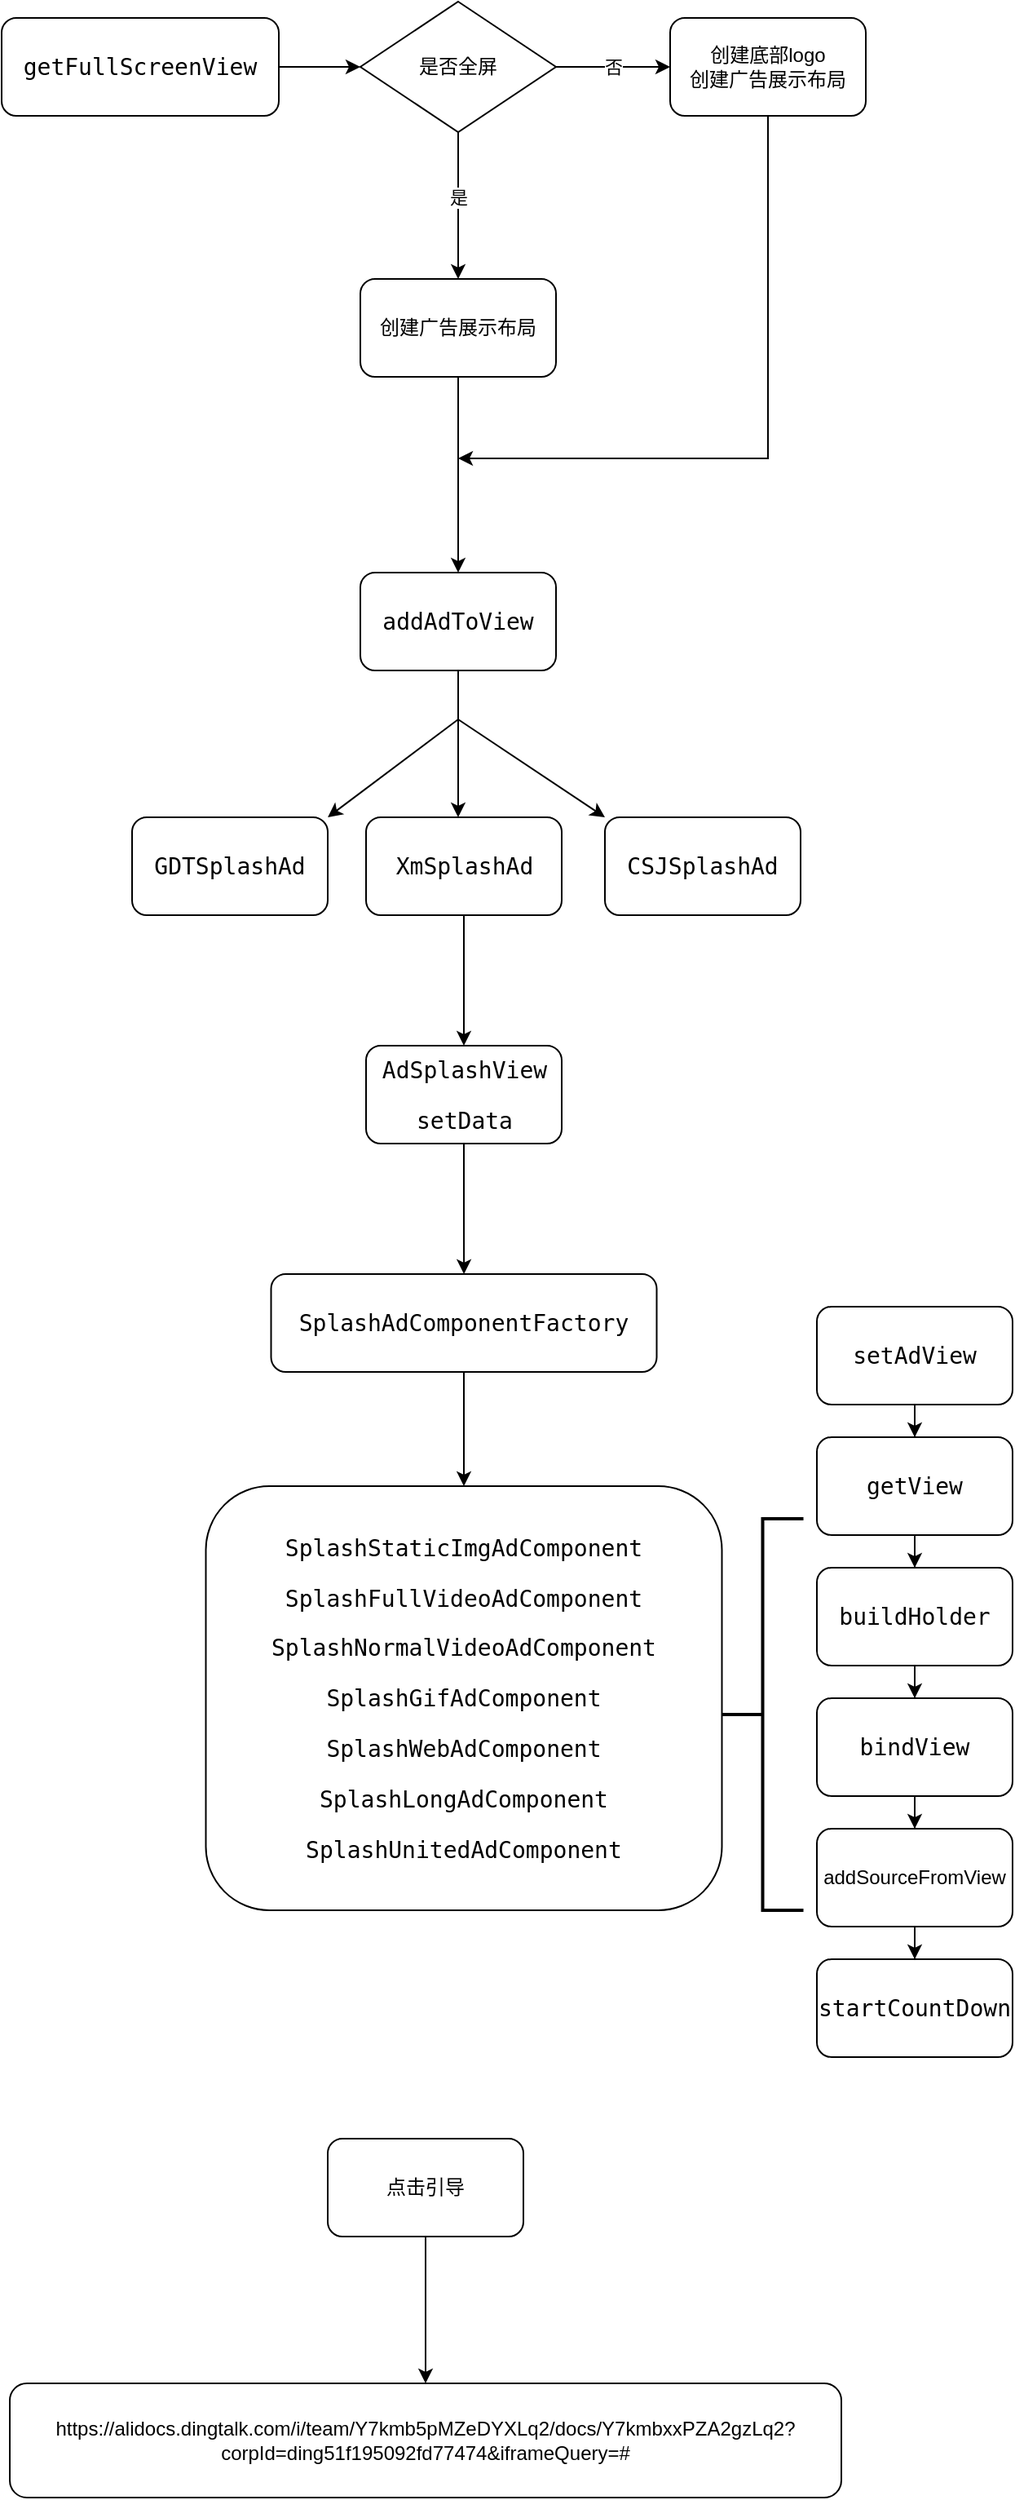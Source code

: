 <mxfile version="14.9.5" type="github">
  <diagram id="zl2bApfPTIHL2i8UlTtP" name="第 1 页">
    <mxGraphModel dx="899" dy="695" grid="1" gridSize="10" guides="1" tooltips="1" connect="1" arrows="1" fold="1" page="1" pageScale="1" pageWidth="827" pageHeight="1169" math="0" shadow="0">
      <root>
        <mxCell id="0" />
        <mxCell id="1" parent="0" />
        <mxCell id="ZXdNbMBVcZjrljXo3jsx-3" value="" style="edgeStyle=orthogonalEdgeStyle;rounded=0;orthogonalLoop=1;jettySize=auto;html=1;" parent="1" source="ZXdNbMBVcZjrljXo3jsx-1" target="ZXdNbMBVcZjrljXo3jsx-4" edge="1">
          <mxGeometry relative="1" as="geometry">
            <mxPoint x="280" y="140" as="targetPoint" />
          </mxGeometry>
        </mxCell>
        <mxCell id="ZXdNbMBVcZjrljXo3jsx-1" value="&lt;pre style=&quot;background-color: rgb(255 , 255 , 255) ; font-family: &amp;#34;menlo&amp;#34; , monospace ; font-size: 10.5pt&quot;&gt;getFullScreenView&lt;/pre&gt;" style="rounded=1;whiteSpace=wrap;html=1;" parent="1" vertex="1">
          <mxGeometry x="70" y="110" width="170" height="60" as="geometry" />
        </mxCell>
        <mxCell id="ZXdNbMBVcZjrljXo3jsx-6" value="" style="edgeStyle=orthogonalEdgeStyle;rounded=0;orthogonalLoop=1;jettySize=auto;html=1;" parent="1" source="ZXdNbMBVcZjrljXo3jsx-4" edge="1">
          <mxGeometry relative="1" as="geometry">
            <mxPoint x="350" y="270" as="targetPoint" />
          </mxGeometry>
        </mxCell>
        <mxCell id="ZXdNbMBVcZjrljXo3jsx-7" value="是" style="edgeLabel;html=1;align=center;verticalAlign=middle;resizable=0;points=[];" parent="ZXdNbMBVcZjrljXo3jsx-6" vertex="1" connectable="0">
          <mxGeometry x="-0.444" relative="1" as="geometry">
            <mxPoint y="15" as="offset" />
          </mxGeometry>
        </mxCell>
        <mxCell id="PAiDak9LXnzkQadkl6Hd-2" value="否" style="edgeStyle=orthogonalEdgeStyle;rounded=0;orthogonalLoop=1;jettySize=auto;html=1;" edge="1" parent="1" source="ZXdNbMBVcZjrljXo3jsx-4" target="PAiDak9LXnzkQadkl6Hd-1">
          <mxGeometry relative="1" as="geometry" />
        </mxCell>
        <mxCell id="ZXdNbMBVcZjrljXo3jsx-4" value="是否全屏" style="rhombus;whiteSpace=wrap;html=1;" parent="1" vertex="1">
          <mxGeometry x="290" y="100" width="120" height="80" as="geometry" />
        </mxCell>
        <mxCell id="PAiDak9LXnzkQadkl6Hd-5" style="edgeStyle=orthogonalEdgeStyle;rounded=0;orthogonalLoop=1;jettySize=auto;html=1;exitX=0.5;exitY=1;exitDx=0;exitDy=0;" edge="1" parent="1" source="ZXdNbMBVcZjrljXo3jsx-13">
          <mxGeometry relative="1" as="geometry">
            <mxPoint x="350" y="450" as="targetPoint" />
          </mxGeometry>
        </mxCell>
        <mxCell id="ZXdNbMBVcZjrljXo3jsx-13" value="创建广告展示布局" style="rounded=1;whiteSpace=wrap;html=1;" parent="1" vertex="1">
          <mxGeometry x="290" y="270" width="120" height="60" as="geometry" />
        </mxCell>
        <mxCell id="PAiDak9LXnzkQadkl6Hd-4" style="edgeStyle=orthogonalEdgeStyle;rounded=0;orthogonalLoop=1;jettySize=auto;html=1;" edge="1" parent="1" source="PAiDak9LXnzkQadkl6Hd-1">
          <mxGeometry relative="1" as="geometry">
            <mxPoint x="350" y="380" as="targetPoint" />
            <Array as="points">
              <mxPoint x="540" y="380" />
              <mxPoint x="350" y="380" />
            </Array>
          </mxGeometry>
        </mxCell>
        <mxCell id="PAiDak9LXnzkQadkl6Hd-1" value="创建底部logo&lt;br&gt;创建广告展示布局" style="rounded=1;whiteSpace=wrap;html=1;" vertex="1" parent="1">
          <mxGeometry x="480" y="110" width="120" height="60" as="geometry" />
        </mxCell>
        <mxCell id="PAiDak9LXnzkQadkl6Hd-10" style="edgeStyle=orthogonalEdgeStyle;rounded=0;orthogonalLoop=1;jettySize=auto;html=1;" edge="1" parent="1" source="PAiDak9LXnzkQadkl6Hd-8">
          <mxGeometry relative="1" as="geometry">
            <mxPoint x="350" y="600" as="targetPoint" />
          </mxGeometry>
        </mxCell>
        <mxCell id="PAiDak9LXnzkQadkl6Hd-8" value="&lt;pre style=&quot;background-color: rgb(255 , 255 , 255) ; font-family: &amp;#34;menlo&amp;#34; , monospace ; font-size: 10.5pt&quot;&gt;addAdToView&lt;/pre&gt;" style="rounded=1;whiteSpace=wrap;html=1;" vertex="1" parent="1">
          <mxGeometry x="290" y="450" width="120" height="60" as="geometry" />
        </mxCell>
        <mxCell id="PAiDak9LXnzkQadkl6Hd-11" value="" style="endArrow=classic;html=1;" edge="1" parent="1">
          <mxGeometry width="50" height="50" relative="1" as="geometry">
            <mxPoint x="350" y="540" as="sourcePoint" />
            <mxPoint x="270" y="600" as="targetPoint" />
          </mxGeometry>
        </mxCell>
        <mxCell id="PAiDak9LXnzkQadkl6Hd-12" value="" style="endArrow=classic;html=1;" edge="1" parent="1">
          <mxGeometry width="50" height="50" relative="1" as="geometry">
            <mxPoint x="350" y="540" as="sourcePoint" />
            <mxPoint x="440" y="600" as="targetPoint" />
          </mxGeometry>
        </mxCell>
        <mxCell id="PAiDak9LXnzkQadkl6Hd-13" value="&lt;pre style=&quot;background-color: rgb(255 , 255 , 255) ; font-family: &amp;#34;menlo&amp;#34; , monospace ; font-size: 10.5pt&quot;&gt;GDTSplashAd&lt;/pre&gt;" style="rounded=1;whiteSpace=wrap;html=1;" vertex="1" parent="1">
          <mxGeometry x="150" y="600" width="120" height="60" as="geometry" />
        </mxCell>
        <mxCell id="PAiDak9LXnzkQadkl6Hd-14" value="&lt;pre style=&quot;background-color: rgb(255 , 255 , 255) ; font-family: &amp;#34;menlo&amp;#34; , monospace ; font-size: 10.5pt&quot;&gt;CSJSplashAd&lt;/pre&gt;" style="rounded=1;whiteSpace=wrap;html=1;" vertex="1" parent="1">
          <mxGeometry x="440" y="600" width="120" height="60" as="geometry" />
        </mxCell>
        <mxCell id="PAiDak9LXnzkQadkl6Hd-17" value="" style="edgeStyle=orthogonalEdgeStyle;rounded=0;orthogonalLoop=1;jettySize=auto;html=1;" edge="1" parent="1" source="PAiDak9LXnzkQadkl6Hd-15" target="PAiDak9LXnzkQadkl6Hd-16">
          <mxGeometry relative="1" as="geometry" />
        </mxCell>
        <mxCell id="PAiDak9LXnzkQadkl6Hd-15" value="&lt;pre style=&quot;background-color: rgb(255 , 255 , 255) ; font-family: &amp;#34;menlo&amp;#34; , monospace ; font-size: 10.5pt&quot;&gt;XmSplashAd&lt;/pre&gt;" style="rounded=1;whiteSpace=wrap;html=1;" vertex="1" parent="1">
          <mxGeometry x="293.5" y="600" width="120" height="60" as="geometry" />
        </mxCell>
        <mxCell id="PAiDak9LXnzkQadkl6Hd-19" value="" style="edgeStyle=orthogonalEdgeStyle;rounded=0;orthogonalLoop=1;jettySize=auto;html=1;" edge="1" parent="1" source="PAiDak9LXnzkQadkl6Hd-16" target="PAiDak9LXnzkQadkl6Hd-18">
          <mxGeometry relative="1" as="geometry" />
        </mxCell>
        <mxCell id="PAiDak9LXnzkQadkl6Hd-16" value="&lt;pre style=&quot;background-color: rgb(255 , 255 , 255) ; font-family: &amp;#34;menlo&amp;#34; , monospace ; font-size: 10.5pt&quot;&gt;&lt;pre style=&quot;font-family: &amp;#34;menlo&amp;#34; , monospace ; font-size: 10.5pt&quot;&gt;AdSplashView&lt;/pre&gt;&lt;pre style=&quot;font-family: &amp;#34;menlo&amp;#34; , monospace ; font-size: 10.5pt&quot;&gt;setData&lt;/pre&gt;&lt;/pre&gt;" style="rounded=1;whiteSpace=wrap;html=1;" vertex="1" parent="1">
          <mxGeometry x="293.5" y="740" width="120" height="60" as="geometry" />
        </mxCell>
        <mxCell id="PAiDak9LXnzkQadkl6Hd-25" value="" style="edgeStyle=orthogonalEdgeStyle;rounded=0;orthogonalLoop=1;jettySize=auto;html=1;" edge="1" parent="1" source="PAiDak9LXnzkQadkl6Hd-18" target="PAiDak9LXnzkQadkl6Hd-24">
          <mxGeometry relative="1" as="geometry" />
        </mxCell>
        <mxCell id="PAiDak9LXnzkQadkl6Hd-18" value="&lt;pre style=&quot;background-color: rgb(255 , 255 , 255) ; font-family: &amp;#34;menlo&amp;#34; , monospace ; font-size: 10.5pt&quot;&gt;SplashAdComponentFactory&lt;/pre&gt;" style="rounded=1;whiteSpace=wrap;html=1;" vertex="1" parent="1">
          <mxGeometry x="235.25" y="880" width="236.5" height="60" as="geometry" />
        </mxCell>
        <mxCell id="PAiDak9LXnzkQadkl6Hd-24" value="&lt;pre style=&quot;background-color: rgb(255 , 255 , 255) ; font-family: &amp;#34;menlo&amp;#34; , monospace ; font-size: 10.5pt&quot;&gt;&lt;pre style=&quot;font-family: &amp;#34;menlo&amp;#34; , monospace ; font-size: 10.5pt&quot;&gt;SplashStaticImgAdComponent&lt;/pre&gt;&lt;/pre&gt;&lt;pre style=&quot;background-color: rgb(255 , 255 , 255) ; font-family: &amp;#34;menlo&amp;#34; , monospace ; font-size: 10.5pt&quot;&gt;SplashFullVideoAdComponent&lt;/pre&gt;&lt;pre style=&quot;background-color: rgb(255 , 255 , 255) ; font-family: &amp;#34;menlo&amp;#34; , monospace ; font-size: 10.5pt&quot;&gt;&lt;pre style=&quot;font-family: &amp;#34;menlo&amp;#34; , monospace ; font-size: 10.5pt&quot;&gt;SplashNormalVideoAdComponent&lt;/pre&gt;&lt;pre style=&quot;font-family: &amp;#34;menlo&amp;#34; , monospace ; font-size: 10.5pt&quot;&gt;SplashGifAdComponent&lt;/pre&gt;&lt;pre style=&quot;font-family: &amp;#34;menlo&amp;#34; , monospace ; font-size: 10.5pt&quot;&gt;&lt;pre style=&quot;font-family: &amp;#34;menlo&amp;#34; , monospace ; font-size: 10.5pt&quot;&gt;SplashWebAdComponent&lt;/pre&gt;&lt;pre style=&quot;font-family: &amp;#34;menlo&amp;#34; , monospace ; font-size: 10.5pt&quot;&gt;SplashLongAdComponent&lt;/pre&gt;&lt;pre style=&quot;font-family: &amp;#34;menlo&amp;#34; , monospace ; font-size: 10.5pt&quot;&gt;SplashUnitedAdComponent&lt;/pre&gt;&lt;/pre&gt;&lt;/pre&gt;" style="rounded=1;whiteSpace=wrap;html=1;" vertex="1" parent="1">
          <mxGeometry x="195.25" y="1010" width="316.5" height="260" as="geometry" />
        </mxCell>
        <mxCell id="PAiDak9LXnzkQadkl6Hd-33" value="" style="edgeStyle=orthogonalEdgeStyle;rounded=0;orthogonalLoop=1;jettySize=auto;html=1;" edge="1" parent="1" source="PAiDak9LXnzkQadkl6Hd-26" target="PAiDak9LXnzkQadkl6Hd-32">
          <mxGeometry relative="1" as="geometry" />
        </mxCell>
        <mxCell id="PAiDak9LXnzkQadkl6Hd-26" value="&lt;pre style=&quot;background-color: #ffffff ; color: #000000 ; font-family: &amp;quot;menlo&amp;quot; , monospace ; font-size: 10.5pt&quot;&gt;setAdView&lt;/pre&gt;" style="rounded=1;whiteSpace=wrap;html=1;" vertex="1" parent="1">
          <mxGeometry x="570" y="900" width="120" height="60" as="geometry" />
        </mxCell>
        <mxCell id="PAiDak9LXnzkQadkl6Hd-31" value="" style="strokeWidth=2;html=1;shape=mxgraph.flowchart.annotation_2;align=left;labelPosition=right;pointerEvents=1;" vertex="1" parent="1">
          <mxGeometry x="511.75" y="1030" width="50" height="240" as="geometry" />
        </mxCell>
        <mxCell id="PAiDak9LXnzkQadkl6Hd-35" value="" style="edgeStyle=orthogonalEdgeStyle;rounded=0;orthogonalLoop=1;jettySize=auto;html=1;" edge="1" parent="1" source="PAiDak9LXnzkQadkl6Hd-32" target="PAiDak9LXnzkQadkl6Hd-34">
          <mxGeometry relative="1" as="geometry" />
        </mxCell>
        <mxCell id="PAiDak9LXnzkQadkl6Hd-32" value="&lt;pre style=&quot;background-color: #ffffff ; color: #000000 ; font-family: &amp;quot;menlo&amp;quot; , monospace ; font-size: 10.5pt&quot;&gt;getView&lt;/pre&gt;" style="whiteSpace=wrap;html=1;rounded=1;" vertex="1" parent="1">
          <mxGeometry x="570" y="980" width="120" height="60" as="geometry" />
        </mxCell>
        <mxCell id="PAiDak9LXnzkQadkl6Hd-37" value="" style="edgeStyle=orthogonalEdgeStyle;rounded=0;orthogonalLoop=1;jettySize=auto;html=1;" edge="1" parent="1" source="PAiDak9LXnzkQadkl6Hd-34" target="PAiDak9LXnzkQadkl6Hd-36">
          <mxGeometry relative="1" as="geometry" />
        </mxCell>
        <mxCell id="PAiDak9LXnzkQadkl6Hd-34" value="&lt;pre style=&quot;background-color: #ffffff ; color: #000000 ; font-family: &amp;quot;menlo&amp;quot; , monospace ; font-size: 10.5pt&quot;&gt;buildHolder&lt;/pre&gt;" style="rounded=1;whiteSpace=wrap;html=1;" vertex="1" parent="1">
          <mxGeometry x="570" y="1060" width="120" height="60" as="geometry" />
        </mxCell>
        <mxCell id="PAiDak9LXnzkQadkl6Hd-39" value="" style="edgeStyle=orthogonalEdgeStyle;rounded=0;orthogonalLoop=1;jettySize=auto;html=1;" edge="1" parent="1" source="PAiDak9LXnzkQadkl6Hd-36" target="PAiDak9LXnzkQadkl6Hd-38">
          <mxGeometry relative="1" as="geometry" />
        </mxCell>
        <mxCell id="PAiDak9LXnzkQadkl6Hd-36" value="&lt;pre style=&quot;background-color: #ffffff ; color: #000000 ; font-family: &amp;#34;menlo&amp;#34; , monospace ; font-size: 10.5pt&quot;&gt;&lt;pre style=&quot;font-family: &amp;#34;menlo&amp;#34; , monospace ; font-size: 10.5pt&quot;&gt;bindView&lt;/pre&gt;&lt;/pre&gt;" style="whiteSpace=wrap;html=1;rounded=1;" vertex="1" parent="1">
          <mxGeometry x="570" y="1140" width="120" height="60" as="geometry" />
        </mxCell>
        <mxCell id="PAiDak9LXnzkQadkl6Hd-41" value="" style="edgeStyle=orthogonalEdgeStyle;rounded=0;orthogonalLoop=1;jettySize=auto;html=1;" edge="1" parent="1" source="PAiDak9LXnzkQadkl6Hd-38" target="PAiDak9LXnzkQadkl6Hd-40">
          <mxGeometry relative="1" as="geometry" />
        </mxCell>
        <mxCell id="PAiDak9LXnzkQadkl6Hd-38" value="addSourceFromView" style="rounded=1;whiteSpace=wrap;html=1;" vertex="1" parent="1">
          <mxGeometry x="570" y="1220" width="120" height="60" as="geometry" />
        </mxCell>
        <mxCell id="PAiDak9LXnzkQadkl6Hd-40" value="&lt;pre style=&quot;background-color: rgb(255 , 255 , 255) ; font-family: &amp;#34;menlo&amp;#34; , monospace ; font-size: 10.5pt&quot;&gt;startCountDown&lt;/pre&gt;" style="rounded=1;whiteSpace=wrap;html=1;" vertex="1" parent="1">
          <mxGeometry x="570" y="1300" width="120" height="60" as="geometry" />
        </mxCell>
        <mxCell id="PAiDak9LXnzkQadkl6Hd-44" value="" style="edgeStyle=orthogonalEdgeStyle;rounded=0;orthogonalLoop=1;jettySize=auto;html=1;" edge="1" parent="1" source="PAiDak9LXnzkQadkl6Hd-42" target="PAiDak9LXnzkQadkl6Hd-43">
          <mxGeometry relative="1" as="geometry" />
        </mxCell>
        <mxCell id="PAiDak9LXnzkQadkl6Hd-42" value="点击引导" style="rounded=1;whiteSpace=wrap;html=1;" vertex="1" parent="1">
          <mxGeometry x="270" y="1410" width="120" height="60" as="geometry" />
        </mxCell>
        <mxCell id="PAiDak9LXnzkQadkl6Hd-43" value="https://alidocs.dingtalk.com/i/team/Y7kmb5pMZeDYXLq2/docs/Y7kmbxxPZA2gzLq2?corpId=ding51f195092fd77474&amp;amp;iframeQuery=#" style="whiteSpace=wrap;html=1;rounded=1;" vertex="1" parent="1">
          <mxGeometry x="75" y="1560" width="510" height="70" as="geometry" />
        </mxCell>
      </root>
    </mxGraphModel>
  </diagram>
</mxfile>
